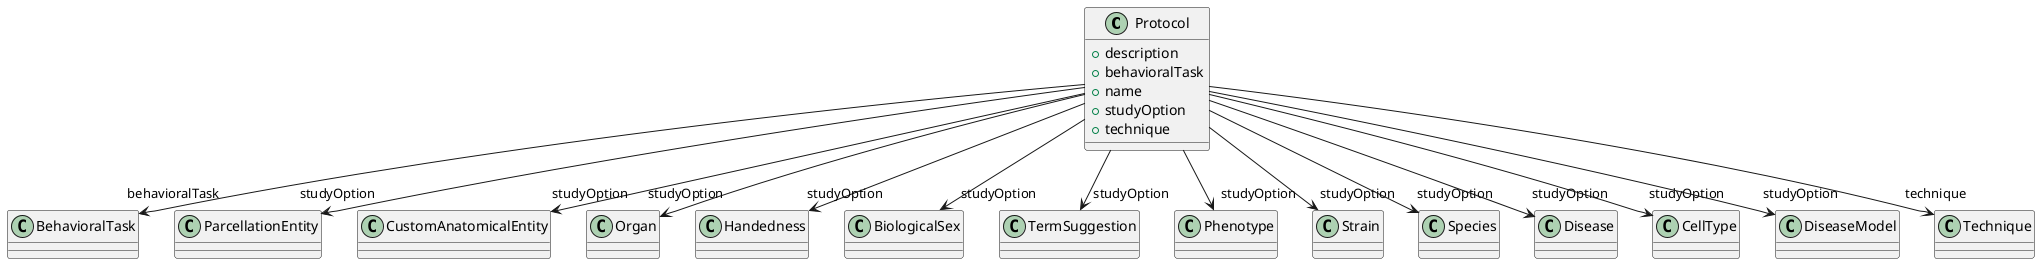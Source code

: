 @startuml
class Protocol {
+description
+behavioralTask
+name
+studyOption
+technique

}
Protocol -d-> "behavioralTask" BehavioralTask
Protocol -d-> "studyOption" ParcellationEntity
Protocol -d-> "studyOption" CustomAnatomicalEntity
Protocol -d-> "studyOption" Organ
Protocol -d-> "studyOption" Handedness
Protocol -d-> "studyOption" BiologicalSex
Protocol -d-> "studyOption" TermSuggestion
Protocol -d-> "studyOption" Phenotype
Protocol -d-> "studyOption" Strain
Protocol -d-> "studyOption" Species
Protocol -d-> "studyOption" Disease
Protocol -d-> "studyOption" CellType
Protocol -d-> "studyOption" DiseaseModel
Protocol -d-> "technique" Technique

@enduml